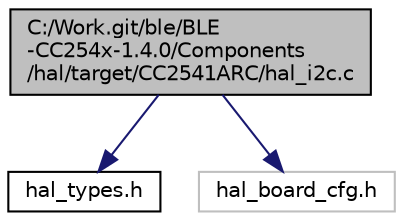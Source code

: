digraph "C:/Work.git/ble/BLE-CC254x-1.4.0/Components/hal/target/CC2541ARC/hal_i2c.c"
{
  edge [fontname="Helvetica",fontsize="10",labelfontname="Helvetica",labelfontsize="10"];
  node [fontname="Helvetica",fontsize="10",shape=record];
  Node1 [label="C:/Work.git/ble/BLE\l-CC254x-1.4.0/Components\l/hal/target/CC2541ARC/hal_i2c.c",height=0.2,width=0.4,color="black", fillcolor="grey75", style="filled" fontcolor="black"];
  Node1 -> Node2 [color="midnightblue",fontsize="10",style="solid",fontname="Helvetica"];
  Node2 [label="hal_types.h",height=0.2,width=0.4,color="black", fillcolor="white", style="filled",URL="$_components_2hal_2target_2_c_c2541_a_r_c_2hal__types_8h.html"];
  Node1 -> Node3 [color="midnightblue",fontsize="10",style="solid",fontname="Helvetica"];
  Node3 [label="hal_board_cfg.h",height=0.2,width=0.4,color="grey75", fillcolor="white", style="filled"];
}
